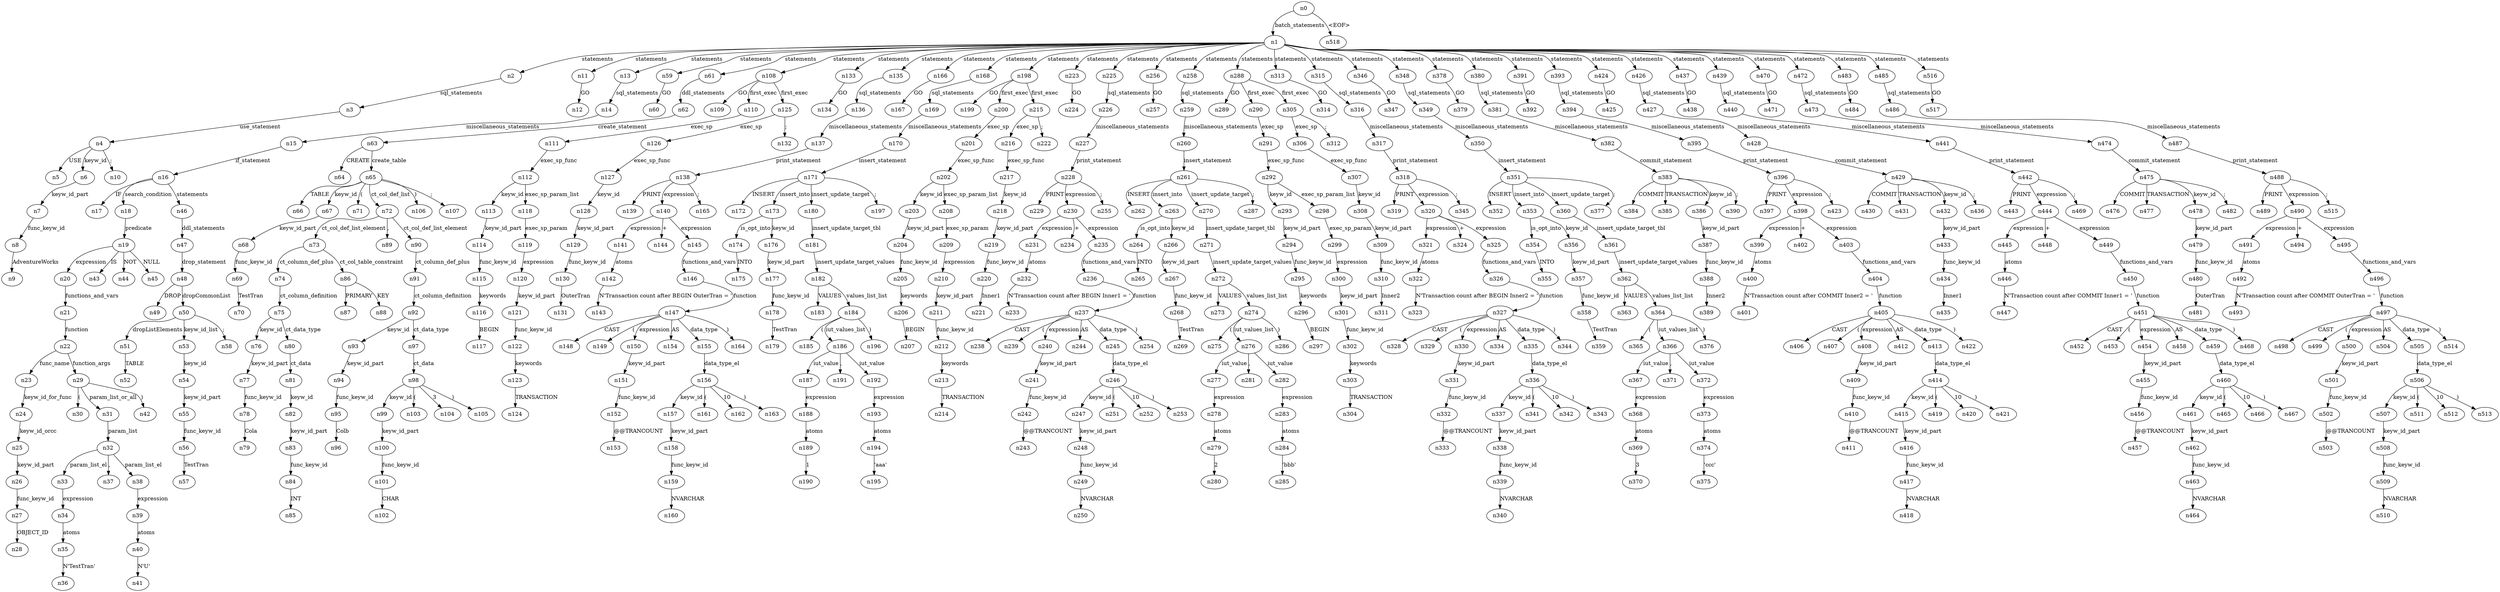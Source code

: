 digraph ParseTree {
  n0 -> n1 [label="batch_statements"];
  n1 -> n2 [label="statements"];
  n2 -> n3 [label="sql_statements"];
  n3 -> n4 [label="use_statement"];
  n4 -> n5 [label="USE"];
  n4 -> n6 [label="keyw_id"];
  n6 -> n7 [label="keyw_id_part"];
  n7 -> n8 [label="func_keyw_id"];
  n8 -> n9 [label="AdventureWorks"];
  n4 -> n10 [label=";"];
  n1 -> n11 [label="statements"];
  n11 -> n12 [label="GO"];
  n1 -> n13 [label="statements"];
  n13 -> n14 [label="sql_statements"];
  n14 -> n15 [label="miscellaneous_statements"];
  n15 -> n16 [label="if_statement"];
  n16 -> n17 [label="IF"];
  n16 -> n18 [label="search_condition"];
  n18 -> n19 [label="predicate"];
  n19 -> n20 [label="expression"];
  n20 -> n21 [label="functions_and_vars"];
  n21 -> n22 [label="function"];
  n22 -> n23 [label="func_name"];
  n23 -> n24 [label="keyw_id_for_func"];
  n24 -> n25 [label="keyw_id_orcc"];
  n25 -> n26 [label="keyw_id_part"];
  n26 -> n27 [label="func_keyw_id"];
  n27 -> n28 [label="OBJECT_ID"];
  n22 -> n29 [label="function_args"];
  n29 -> n30 [label="("];
  n29 -> n31 [label="param_list_or_all"];
  n31 -> n32 [label="param_list"];
  n32 -> n33 [label="param_list_el"];
  n33 -> n34 [label="expression"];
  n34 -> n35 [label="atoms"];
  n35 -> n36 [label="N'TestTran'"];
  n32 -> n37 [label=","];
  n32 -> n38 [label="param_list_el"];
  n38 -> n39 [label="expression"];
  n39 -> n40 [label="atoms"];
  n40 -> n41 [label="N'U'"];
  n29 -> n42 [label=")"];
  n19 -> n43 [label="IS"];
  n19 -> n44 [label="NOT"];
  n19 -> n45 [label="NULL"];
  n16 -> n46 [label="statements"];
  n46 -> n47 [label="ddl_statements"];
  n47 -> n48 [label="drop_statement"];
  n48 -> n49 [label="DROP"];
  n48 -> n50 [label="dropCommonList"];
  n50 -> n51 [label="dropListElements"];
  n51 -> n52 [label="TABLE"];
  n50 -> n53 [label="keyw_id_list"];
  n53 -> n54 [label="keyw_id"];
  n54 -> n55 [label="keyw_id_part"];
  n55 -> n56 [label="func_keyw_id"];
  n56 -> n57 [label="TestTran"];
  n50 -> n58 [label=";"];
  n1 -> n59 [label="statements"];
  n59 -> n60 [label="GO"];
  n1 -> n61 [label="statements"];
  n61 -> n62 [label="ddl_statements"];
  n62 -> n63 [label="create_statement"];
  n63 -> n64 [label="CREATE"];
  n63 -> n65 [label="create_table"];
  n65 -> n66 [label="TABLE"];
  n65 -> n67 [label="keyw_id"];
  n67 -> n68 [label="keyw_id_part"];
  n68 -> n69 [label="func_keyw_id"];
  n69 -> n70 [label="TestTran"];
  n65 -> n71 [label="("];
  n65 -> n72 [label="ct_col_def_list"];
  n72 -> n73 [label="ct_col_def_list_element"];
  n73 -> n74 [label="ct_column_def_plus"];
  n74 -> n75 [label="ct_column_definition"];
  n75 -> n76 [label="keyw_id"];
  n76 -> n77 [label="keyw_id_part"];
  n77 -> n78 [label="func_keyw_id"];
  n78 -> n79 [label="Cola"];
  n75 -> n80 [label="ct_data_type"];
  n80 -> n81 [label="ct_data"];
  n81 -> n82 [label="keyw_id"];
  n82 -> n83 [label="keyw_id_part"];
  n83 -> n84 [label="func_keyw_id"];
  n84 -> n85 [label="INT"];
  n73 -> n86 [label="ct_col_table_constraint"];
  n86 -> n87 [label="PRIMARY"];
  n86 -> n88 [label="KEY"];
  n72 -> n89 [label=","];
  n72 -> n90 [label="ct_col_def_list_element"];
  n90 -> n91 [label="ct_column_def_plus"];
  n91 -> n92 [label="ct_column_definition"];
  n92 -> n93 [label="keyw_id"];
  n93 -> n94 [label="keyw_id_part"];
  n94 -> n95 [label="func_keyw_id"];
  n95 -> n96 [label="Colb"];
  n92 -> n97 [label="ct_data_type"];
  n97 -> n98 [label="ct_data"];
  n98 -> n99 [label="keyw_id"];
  n99 -> n100 [label="keyw_id_part"];
  n100 -> n101 [label="func_keyw_id"];
  n101 -> n102 [label="CHAR"];
  n98 -> n103 [label="("];
  n98 -> n104 [label="3"];
  n98 -> n105 [label=")"];
  n65 -> n106 [label=")"];
  n65 -> n107 [label=";"];
  n1 -> n108 [label="statements"];
  n108 -> n109 [label="GO"];
  n108 -> n110 [label="first_exec"];
  n110 -> n111 [label="exec_sp"];
  n111 -> n112 [label="exec_sp_func"];
  n112 -> n113 [label="keyw_id"];
  n113 -> n114 [label="keyw_id_part"];
  n114 -> n115 [label="func_keyw_id"];
  n115 -> n116 [label="keywords"];
  n116 -> n117 [label="BEGIN"];
  n112 -> n118 [label="exec_sp_param_list"];
  n118 -> n119 [label="exec_sp_param"];
  n119 -> n120 [label="expression"];
  n120 -> n121 [label="keyw_id_part"];
  n121 -> n122 [label="func_keyw_id"];
  n122 -> n123 [label="keywords"];
  n123 -> n124 [label="TRANSACTION"];
  n108 -> n125 [label="first_exec"];
  n125 -> n126 [label="exec_sp"];
  n126 -> n127 [label="exec_sp_func"];
  n127 -> n128 [label="keyw_id"];
  n128 -> n129 [label="keyw_id_part"];
  n129 -> n130 [label="func_keyw_id"];
  n130 -> n131 [label="OuterTran"];
  n125 -> n132 [label=";"];
  n1 -> n133 [label="statements"];
  n133 -> n134 [label="GO"];
  n1 -> n135 [label="statements"];
  n135 -> n136 [label="sql_statements"];
  n136 -> n137 [label="miscellaneous_statements"];
  n137 -> n138 [label="print_statement"];
  n138 -> n139 [label="PRINT"];
  n138 -> n140 [label="expression"];
  n140 -> n141 [label="expression"];
  n141 -> n142 [label="atoms"];
  n142 -> n143 [label="N'Transaction count after BEGIN OuterTran = '"];
  n140 -> n144 [label="+"];
  n140 -> n145 [label="expression"];
  n145 -> n146 [label="functions_and_vars"];
  n146 -> n147 [label="function"];
  n147 -> n148 [label="CAST"];
  n147 -> n149 [label="("];
  n147 -> n150 [label="expression"];
  n150 -> n151 [label="keyw_id_part"];
  n151 -> n152 [label="func_keyw_id"];
  n152 -> n153 [label="@@TRANCOUNT"];
  n147 -> n154 [label="AS"];
  n147 -> n155 [label="data_type"];
  n155 -> n156 [label="data_type_el"];
  n156 -> n157 [label="keyw_id"];
  n157 -> n158 [label="keyw_id_part"];
  n158 -> n159 [label="func_keyw_id"];
  n159 -> n160 [label="NVARCHAR"];
  n156 -> n161 [label="("];
  n156 -> n162 [label="10"];
  n156 -> n163 [label=")"];
  n147 -> n164 [label=")"];
  n138 -> n165 [label=";"];
  n1 -> n166 [label="statements"];
  n166 -> n167 [label="GO"];
  n1 -> n168 [label="statements"];
  n168 -> n169 [label="sql_statements"];
  n169 -> n170 [label="miscellaneous_statements"];
  n170 -> n171 [label="insert_statement"];
  n171 -> n172 [label="INSERT"];
  n171 -> n173 [label="insert_into"];
  n173 -> n174 [label="is_opt_into"];
  n174 -> n175 [label="INTO"];
  n173 -> n176 [label="keyw_id"];
  n176 -> n177 [label="keyw_id_part"];
  n177 -> n178 [label="func_keyw_id"];
  n178 -> n179 [label="TestTran"];
  n171 -> n180 [label="insert_update_target"];
  n180 -> n181 [label="insert_update_target_tbl"];
  n181 -> n182 [label="insert_update_target_values"];
  n182 -> n183 [label="VALUES"];
  n182 -> n184 [label="values_list_list"];
  n184 -> n185 [label="("];
  n184 -> n186 [label="iut_values_list"];
  n186 -> n187 [label="iut_value"];
  n187 -> n188 [label="expression"];
  n188 -> n189 [label="atoms"];
  n189 -> n190 [label="1"];
  n186 -> n191 [label=","];
  n186 -> n192 [label="iut_value"];
  n192 -> n193 [label="expression"];
  n193 -> n194 [label="atoms"];
  n194 -> n195 [label="'aaa'"];
  n184 -> n196 [label=")"];
  n171 -> n197 [label=";"];
  n1 -> n198 [label="statements"];
  n198 -> n199 [label="GO"];
  n198 -> n200 [label="first_exec"];
  n200 -> n201 [label="exec_sp"];
  n201 -> n202 [label="exec_sp_func"];
  n202 -> n203 [label="keyw_id"];
  n203 -> n204 [label="keyw_id_part"];
  n204 -> n205 [label="func_keyw_id"];
  n205 -> n206 [label="keywords"];
  n206 -> n207 [label="BEGIN"];
  n202 -> n208 [label="exec_sp_param_list"];
  n208 -> n209 [label="exec_sp_param"];
  n209 -> n210 [label="expression"];
  n210 -> n211 [label="keyw_id_part"];
  n211 -> n212 [label="func_keyw_id"];
  n212 -> n213 [label="keywords"];
  n213 -> n214 [label="TRANSACTION"];
  n198 -> n215 [label="first_exec"];
  n215 -> n216 [label="exec_sp"];
  n216 -> n217 [label="exec_sp_func"];
  n217 -> n218 [label="keyw_id"];
  n218 -> n219 [label="keyw_id_part"];
  n219 -> n220 [label="func_keyw_id"];
  n220 -> n221 [label="Inner1"];
  n215 -> n222 [label=";"];
  n1 -> n223 [label="statements"];
  n223 -> n224 [label="GO"];
  n1 -> n225 [label="statements"];
  n225 -> n226 [label="sql_statements"];
  n226 -> n227 [label="miscellaneous_statements"];
  n227 -> n228 [label="print_statement"];
  n228 -> n229 [label="PRINT"];
  n228 -> n230 [label="expression"];
  n230 -> n231 [label="expression"];
  n231 -> n232 [label="atoms"];
  n232 -> n233 [label="N'Transaction count after BEGIN Inner1 = '"];
  n230 -> n234 [label="+"];
  n230 -> n235 [label="expression"];
  n235 -> n236 [label="functions_and_vars"];
  n236 -> n237 [label="function"];
  n237 -> n238 [label="CAST"];
  n237 -> n239 [label="("];
  n237 -> n240 [label="expression"];
  n240 -> n241 [label="keyw_id_part"];
  n241 -> n242 [label="func_keyw_id"];
  n242 -> n243 [label="@@TRANCOUNT"];
  n237 -> n244 [label="AS"];
  n237 -> n245 [label="data_type"];
  n245 -> n246 [label="data_type_el"];
  n246 -> n247 [label="keyw_id"];
  n247 -> n248 [label="keyw_id_part"];
  n248 -> n249 [label="func_keyw_id"];
  n249 -> n250 [label="NVARCHAR"];
  n246 -> n251 [label="("];
  n246 -> n252 [label="10"];
  n246 -> n253 [label=")"];
  n237 -> n254 [label=")"];
  n228 -> n255 [label=";"];
  n1 -> n256 [label="statements"];
  n256 -> n257 [label="GO"];
  n1 -> n258 [label="statements"];
  n258 -> n259 [label="sql_statements"];
  n259 -> n260 [label="miscellaneous_statements"];
  n260 -> n261 [label="insert_statement"];
  n261 -> n262 [label="INSERT"];
  n261 -> n263 [label="insert_into"];
  n263 -> n264 [label="is_opt_into"];
  n264 -> n265 [label="INTO"];
  n263 -> n266 [label="keyw_id"];
  n266 -> n267 [label="keyw_id_part"];
  n267 -> n268 [label="func_keyw_id"];
  n268 -> n269 [label="TestTran"];
  n261 -> n270 [label="insert_update_target"];
  n270 -> n271 [label="insert_update_target_tbl"];
  n271 -> n272 [label="insert_update_target_values"];
  n272 -> n273 [label="VALUES"];
  n272 -> n274 [label="values_list_list"];
  n274 -> n275 [label="("];
  n274 -> n276 [label="iut_values_list"];
  n276 -> n277 [label="iut_value"];
  n277 -> n278 [label="expression"];
  n278 -> n279 [label="atoms"];
  n279 -> n280 [label="2"];
  n276 -> n281 [label=","];
  n276 -> n282 [label="iut_value"];
  n282 -> n283 [label="expression"];
  n283 -> n284 [label="atoms"];
  n284 -> n285 [label="'bbb'"];
  n274 -> n286 [label=")"];
  n261 -> n287 [label=";"];
  n1 -> n288 [label="statements"];
  n288 -> n289 [label="GO"];
  n288 -> n290 [label="first_exec"];
  n290 -> n291 [label="exec_sp"];
  n291 -> n292 [label="exec_sp_func"];
  n292 -> n293 [label="keyw_id"];
  n293 -> n294 [label="keyw_id_part"];
  n294 -> n295 [label="func_keyw_id"];
  n295 -> n296 [label="keywords"];
  n296 -> n297 [label="BEGIN"];
  n292 -> n298 [label="exec_sp_param_list"];
  n298 -> n299 [label="exec_sp_param"];
  n299 -> n300 [label="expression"];
  n300 -> n301 [label="keyw_id_part"];
  n301 -> n302 [label="func_keyw_id"];
  n302 -> n303 [label="keywords"];
  n303 -> n304 [label="TRANSACTION"];
  n288 -> n305 [label="first_exec"];
  n305 -> n306 [label="exec_sp"];
  n306 -> n307 [label="exec_sp_func"];
  n307 -> n308 [label="keyw_id"];
  n308 -> n309 [label="keyw_id_part"];
  n309 -> n310 [label="func_keyw_id"];
  n310 -> n311 [label="Inner2"];
  n305 -> n312 [label=";"];
  n1 -> n313 [label="statements"];
  n313 -> n314 [label="GO"];
  n1 -> n315 [label="statements"];
  n315 -> n316 [label="sql_statements"];
  n316 -> n317 [label="miscellaneous_statements"];
  n317 -> n318 [label="print_statement"];
  n318 -> n319 [label="PRINT"];
  n318 -> n320 [label="expression"];
  n320 -> n321 [label="expression"];
  n321 -> n322 [label="atoms"];
  n322 -> n323 [label="N'Transaction count after BEGIN Inner2 = '"];
  n320 -> n324 [label="+"];
  n320 -> n325 [label="expression"];
  n325 -> n326 [label="functions_and_vars"];
  n326 -> n327 [label="function"];
  n327 -> n328 [label="CAST"];
  n327 -> n329 [label="("];
  n327 -> n330 [label="expression"];
  n330 -> n331 [label="keyw_id_part"];
  n331 -> n332 [label="func_keyw_id"];
  n332 -> n333 [label="@@TRANCOUNT"];
  n327 -> n334 [label="AS"];
  n327 -> n335 [label="data_type"];
  n335 -> n336 [label="data_type_el"];
  n336 -> n337 [label="keyw_id"];
  n337 -> n338 [label="keyw_id_part"];
  n338 -> n339 [label="func_keyw_id"];
  n339 -> n340 [label="NVARCHAR"];
  n336 -> n341 [label="("];
  n336 -> n342 [label="10"];
  n336 -> n343 [label=")"];
  n327 -> n344 [label=")"];
  n318 -> n345 [label=";"];
  n1 -> n346 [label="statements"];
  n346 -> n347 [label="GO"];
  n1 -> n348 [label="statements"];
  n348 -> n349 [label="sql_statements"];
  n349 -> n350 [label="miscellaneous_statements"];
  n350 -> n351 [label="insert_statement"];
  n351 -> n352 [label="INSERT"];
  n351 -> n353 [label="insert_into"];
  n353 -> n354 [label="is_opt_into"];
  n354 -> n355 [label="INTO"];
  n353 -> n356 [label="keyw_id"];
  n356 -> n357 [label="keyw_id_part"];
  n357 -> n358 [label="func_keyw_id"];
  n358 -> n359 [label="TestTran"];
  n351 -> n360 [label="insert_update_target"];
  n360 -> n361 [label="insert_update_target_tbl"];
  n361 -> n362 [label="insert_update_target_values"];
  n362 -> n363 [label="VALUES"];
  n362 -> n364 [label="values_list_list"];
  n364 -> n365 [label="("];
  n364 -> n366 [label="iut_values_list"];
  n366 -> n367 [label="iut_value"];
  n367 -> n368 [label="expression"];
  n368 -> n369 [label="atoms"];
  n369 -> n370 [label="3"];
  n366 -> n371 [label=","];
  n366 -> n372 [label="iut_value"];
  n372 -> n373 [label="expression"];
  n373 -> n374 [label="atoms"];
  n374 -> n375 [label="'ccc'"];
  n364 -> n376 [label=")"];
  n351 -> n377 [label=";"];
  n1 -> n378 [label="statements"];
  n378 -> n379 [label="GO"];
  n1 -> n380 [label="statements"];
  n380 -> n381 [label="sql_statements"];
  n381 -> n382 [label="miscellaneous_statements"];
  n382 -> n383 [label="commit_statement"];
  n383 -> n384 [label="COMMIT"];
  n383 -> n385 [label="TRANSACTION"];
  n383 -> n386 [label="keyw_id"];
  n386 -> n387 [label="keyw_id_part"];
  n387 -> n388 [label="func_keyw_id"];
  n388 -> n389 [label="Inner2"];
  n383 -> n390 [label=";"];
  n1 -> n391 [label="statements"];
  n391 -> n392 [label="GO"];
  n1 -> n393 [label="statements"];
  n393 -> n394 [label="sql_statements"];
  n394 -> n395 [label="miscellaneous_statements"];
  n395 -> n396 [label="print_statement"];
  n396 -> n397 [label="PRINT"];
  n396 -> n398 [label="expression"];
  n398 -> n399 [label="expression"];
  n399 -> n400 [label="atoms"];
  n400 -> n401 [label="N'Transaction count after COMMIT Inner2 = '"];
  n398 -> n402 [label="+"];
  n398 -> n403 [label="expression"];
  n403 -> n404 [label="functions_and_vars"];
  n404 -> n405 [label="function"];
  n405 -> n406 [label="CAST"];
  n405 -> n407 [label="("];
  n405 -> n408 [label="expression"];
  n408 -> n409 [label="keyw_id_part"];
  n409 -> n410 [label="func_keyw_id"];
  n410 -> n411 [label="@@TRANCOUNT"];
  n405 -> n412 [label="AS"];
  n405 -> n413 [label="data_type"];
  n413 -> n414 [label="data_type_el"];
  n414 -> n415 [label="keyw_id"];
  n415 -> n416 [label="keyw_id_part"];
  n416 -> n417 [label="func_keyw_id"];
  n417 -> n418 [label="NVARCHAR"];
  n414 -> n419 [label="("];
  n414 -> n420 [label="10"];
  n414 -> n421 [label=")"];
  n405 -> n422 [label=")"];
  n396 -> n423 [label=";"];
  n1 -> n424 [label="statements"];
  n424 -> n425 [label="GO"];
  n1 -> n426 [label="statements"];
  n426 -> n427 [label="sql_statements"];
  n427 -> n428 [label="miscellaneous_statements"];
  n428 -> n429 [label="commit_statement"];
  n429 -> n430 [label="COMMIT"];
  n429 -> n431 [label="TRANSACTION"];
  n429 -> n432 [label="keyw_id"];
  n432 -> n433 [label="keyw_id_part"];
  n433 -> n434 [label="func_keyw_id"];
  n434 -> n435 [label="Inner1"];
  n429 -> n436 [label=";"];
  n1 -> n437 [label="statements"];
  n437 -> n438 [label="GO"];
  n1 -> n439 [label="statements"];
  n439 -> n440 [label="sql_statements"];
  n440 -> n441 [label="miscellaneous_statements"];
  n441 -> n442 [label="print_statement"];
  n442 -> n443 [label="PRINT"];
  n442 -> n444 [label="expression"];
  n444 -> n445 [label="expression"];
  n445 -> n446 [label="atoms"];
  n446 -> n447 [label="N'Transaction count after COMMIT Inner1 = '"];
  n444 -> n448 [label="+"];
  n444 -> n449 [label="expression"];
  n449 -> n450 [label="functions_and_vars"];
  n450 -> n451 [label="function"];
  n451 -> n452 [label="CAST"];
  n451 -> n453 [label="("];
  n451 -> n454 [label="expression"];
  n454 -> n455 [label="keyw_id_part"];
  n455 -> n456 [label="func_keyw_id"];
  n456 -> n457 [label="@@TRANCOUNT"];
  n451 -> n458 [label="AS"];
  n451 -> n459 [label="data_type"];
  n459 -> n460 [label="data_type_el"];
  n460 -> n461 [label="keyw_id"];
  n461 -> n462 [label="keyw_id_part"];
  n462 -> n463 [label="func_keyw_id"];
  n463 -> n464 [label="NVARCHAR"];
  n460 -> n465 [label="("];
  n460 -> n466 [label="10"];
  n460 -> n467 [label=")"];
  n451 -> n468 [label=")"];
  n442 -> n469 [label=";"];
  n1 -> n470 [label="statements"];
  n470 -> n471 [label="GO"];
  n1 -> n472 [label="statements"];
  n472 -> n473 [label="sql_statements"];
  n473 -> n474 [label="miscellaneous_statements"];
  n474 -> n475 [label="commit_statement"];
  n475 -> n476 [label="COMMIT"];
  n475 -> n477 [label="TRANSACTION"];
  n475 -> n478 [label="keyw_id"];
  n478 -> n479 [label="keyw_id_part"];
  n479 -> n480 [label="func_keyw_id"];
  n480 -> n481 [label="OuterTran"];
  n475 -> n482 [label=";"];
  n1 -> n483 [label="statements"];
  n483 -> n484 [label="GO"];
  n1 -> n485 [label="statements"];
  n485 -> n486 [label="sql_statements"];
  n486 -> n487 [label="miscellaneous_statements"];
  n487 -> n488 [label="print_statement"];
  n488 -> n489 [label="PRINT"];
  n488 -> n490 [label="expression"];
  n490 -> n491 [label="expression"];
  n491 -> n492 [label="atoms"];
  n492 -> n493 [label="N'Transaction count after COMMIT OuterTran = '"];
  n490 -> n494 [label="+"];
  n490 -> n495 [label="expression"];
  n495 -> n496 [label="functions_and_vars"];
  n496 -> n497 [label="function"];
  n497 -> n498 [label="CAST"];
  n497 -> n499 [label="("];
  n497 -> n500 [label="expression"];
  n500 -> n501 [label="keyw_id_part"];
  n501 -> n502 [label="func_keyw_id"];
  n502 -> n503 [label="@@TRANCOUNT"];
  n497 -> n504 [label="AS"];
  n497 -> n505 [label="data_type"];
  n505 -> n506 [label="data_type_el"];
  n506 -> n507 [label="keyw_id"];
  n507 -> n508 [label="keyw_id_part"];
  n508 -> n509 [label="func_keyw_id"];
  n509 -> n510 [label="NVARCHAR"];
  n506 -> n511 [label="("];
  n506 -> n512 [label="10"];
  n506 -> n513 [label=")"];
  n497 -> n514 [label=")"];
  n488 -> n515 [label=";"];
  n1 -> n516 [label="statements"];
  n516 -> n517 [label="GO"];
  n0 -> n518 [label="<EOF>"];
}